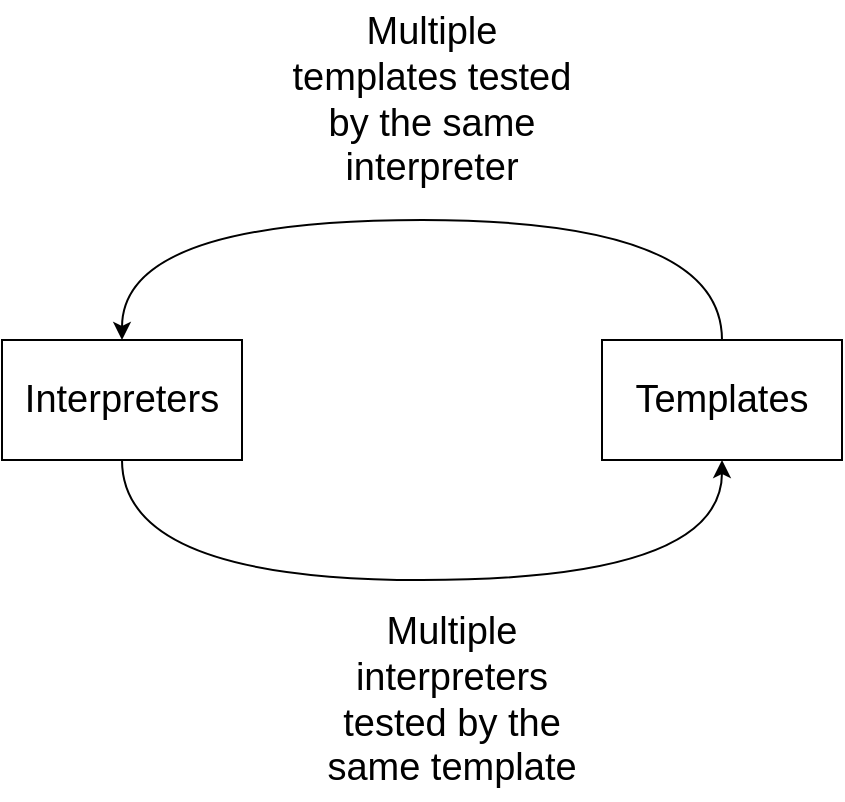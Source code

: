 <mxfile version="24.3.0" type="github">
  <diagram name="Page-1" id="RZ6-Jt5stmClvMsitnhd">
    <mxGraphModel dx="1376" dy="879" grid="1" gridSize="10" guides="1" tooltips="1" connect="1" arrows="1" fold="1" page="1" pageScale="1" pageWidth="827" pageHeight="1169" math="0" shadow="0">
      <root>
        <mxCell id="0" />
        <mxCell id="1" parent="0" />
        <mxCell id="Az_HFf0a57jYkDKePFdc-5" style="edgeStyle=orthogonalEdgeStyle;rounded=0;orthogonalLoop=1;jettySize=auto;html=1;exitX=0.5;exitY=1;exitDx=0;exitDy=0;entryX=0.5;entryY=1;entryDx=0;entryDy=0;curved=1;fontSize=19;" edge="1" parent="1" source="Az_HFf0a57jYkDKePFdc-1" target="Az_HFf0a57jYkDKePFdc-2">
          <mxGeometry relative="1" as="geometry">
            <Array as="points">
              <mxPoint x="220" y="350" />
              <mxPoint x="520" y="350" />
            </Array>
          </mxGeometry>
        </mxCell>
        <mxCell id="Az_HFf0a57jYkDKePFdc-1" value="Interpreters" style="rounded=0;whiteSpace=wrap;html=1;fontSize=19;" vertex="1" parent="1">
          <mxGeometry x="160" y="230" width="120" height="60" as="geometry" />
        </mxCell>
        <mxCell id="Az_HFf0a57jYkDKePFdc-4" style="edgeStyle=orthogonalEdgeStyle;rounded=0;orthogonalLoop=1;jettySize=auto;html=1;entryX=0.5;entryY=0;entryDx=0;entryDy=0;exitX=0.5;exitY=0;exitDx=0;exitDy=0;curved=1;fontSize=19;" edge="1" parent="1" source="Az_HFf0a57jYkDKePFdc-2" target="Az_HFf0a57jYkDKePFdc-1">
          <mxGeometry relative="1" as="geometry">
            <Array as="points">
              <mxPoint x="520" y="170" />
              <mxPoint x="220" y="170" />
            </Array>
          </mxGeometry>
        </mxCell>
        <mxCell id="Az_HFf0a57jYkDKePFdc-2" value="Templates" style="rounded=0;whiteSpace=wrap;html=1;fontSize=19;" vertex="1" parent="1">
          <mxGeometry x="460" y="230" width="120" height="60" as="geometry" />
        </mxCell>
        <mxCell id="Az_HFf0a57jYkDKePFdc-6" value="Multiple templates tested by the same interpreter" style="text;html=1;align=center;verticalAlign=middle;whiteSpace=wrap;rounded=0;fontSize=19;" vertex="1" parent="1">
          <mxGeometry x="300" y="60" width="150" height="100" as="geometry" />
        </mxCell>
        <mxCell id="Az_HFf0a57jYkDKePFdc-7" value="Multiple interpreters tested by the same template" style="text;html=1;align=center;verticalAlign=middle;whiteSpace=wrap;rounded=0;fontSize=19;" vertex="1" parent="1">
          <mxGeometry x="310" y="360" width="150" height="100" as="geometry" />
        </mxCell>
      </root>
    </mxGraphModel>
  </diagram>
</mxfile>
